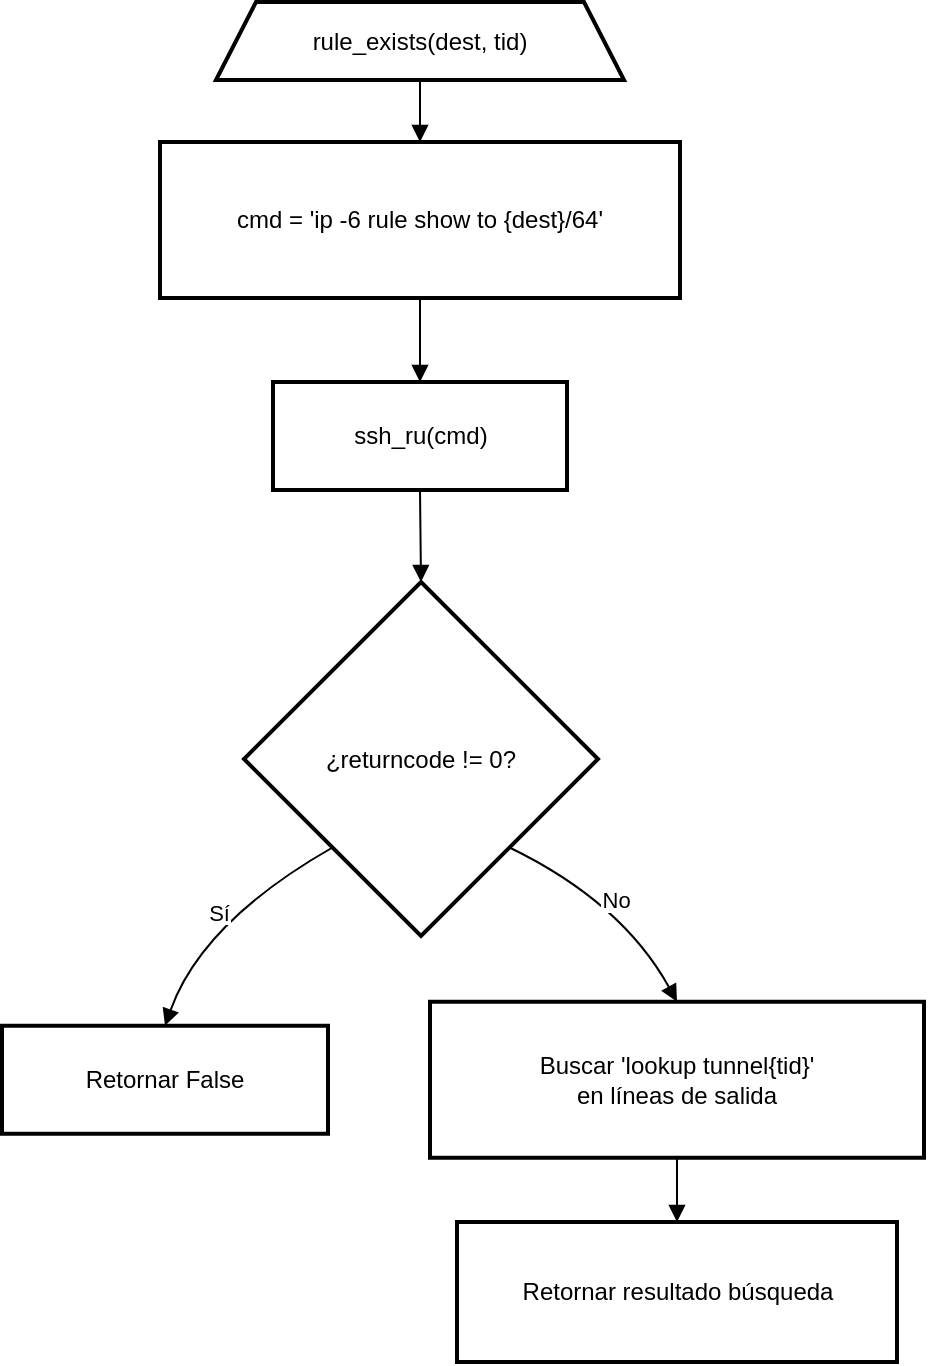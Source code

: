 <mxfile version="27.0.9">
  <diagram name="Página-1" id="U-HVunWLTnur9f-tyaoY">
    <mxGraphModel grid="1" page="1" gridSize="10" guides="1" tooltips="1" connect="1" arrows="1" fold="1" pageScale="1" pageWidth="827" pageHeight="1169" math="0" shadow="0">
      <root>
        <mxCell id="0" />
        <mxCell id="1" parent="0" />
        <mxCell id="OsixGhSiKTi9ODkyEVCV-1" value="rule_exists(dest, tid)" style="shape=trapezoid;perimeter=trapezoidPerimeter;fixedSize=1;strokeWidth=2;whiteSpace=wrap;" vertex="1" parent="1">
          <mxGeometry x="117" y="10" width="204" height="39" as="geometry" />
        </mxCell>
        <mxCell id="OsixGhSiKTi9ODkyEVCV-2" value="cmd = &#39;ip -6 rule show to {dest}/64&#39;" style="whiteSpace=wrap;strokeWidth=2;" vertex="1" parent="1">
          <mxGeometry x="89" y="80" width="260" height="78" as="geometry" />
        </mxCell>
        <mxCell id="OsixGhSiKTi9ODkyEVCV-3" value="ssh_ru(cmd)" style="whiteSpace=wrap;strokeWidth=2;" vertex="1" parent="1">
          <mxGeometry x="145.5" y="200" width="147" height="54" as="geometry" />
        </mxCell>
        <mxCell id="OsixGhSiKTi9ODkyEVCV-4" value="¿returncode != 0?" style="rhombus;strokeWidth=2;whiteSpace=wrap;" vertex="1" parent="1">
          <mxGeometry x="131" y="300" width="177" height="177" as="geometry" />
        </mxCell>
        <mxCell id="OsixGhSiKTi9ODkyEVCV-5" value="Retornar False" style="whiteSpace=wrap;strokeWidth=2;" vertex="1" parent="1">
          <mxGeometry x="10" y="521.88" width="163" height="54" as="geometry" />
        </mxCell>
        <mxCell id="OsixGhSiKTi9ODkyEVCV-6" value="Buscar &#39;lookup tunnel{tid}&#39;&#xa;        en líneas de salida" style="whiteSpace=wrap;strokeWidth=2;" vertex="1" parent="1">
          <mxGeometry x="224" y="509.88" width="247" height="78" as="geometry" />
        </mxCell>
        <mxCell id="OsixGhSiKTi9ODkyEVCV-7" value="Retornar resultado búsqueda" style="whiteSpace=wrap;strokeWidth=2;" vertex="1" parent="1">
          <mxGeometry x="237.5" y="620" width="220" height="70" as="geometry" />
        </mxCell>
        <mxCell id="OsixGhSiKTi9ODkyEVCV-8" value="" style="curved=1;startArrow=none;endArrow=block;exitX=0.5;exitY=1;entryX=0.5;entryY=-0.01;rounded=0;exitDx=0;exitDy=0;" edge="1" parent="1" source="OsixGhSiKTi9ODkyEVCV-1" target="OsixGhSiKTi9ODkyEVCV-2">
          <mxGeometry relative="1" as="geometry">
            <Array as="points" />
          </mxGeometry>
        </mxCell>
        <mxCell id="OsixGhSiKTi9ODkyEVCV-9" value="" style="curved=1;startArrow=none;endArrow=block;exitX=0.5;exitY=0.99;entryX=0.5;entryY=-0.01;rounded=0;" edge="1" parent="1" source="OsixGhSiKTi9ODkyEVCV-2" target="OsixGhSiKTi9ODkyEVCV-3">
          <mxGeometry relative="1" as="geometry">
            <Array as="points" />
          </mxGeometry>
        </mxCell>
        <mxCell id="OsixGhSiKTi9ODkyEVCV-10" value="" style="curved=1;startArrow=none;endArrow=block;exitX=0.5;exitY=0.99;entryX=0.5;entryY=0;rounded=0;" edge="1" parent="1" source="OsixGhSiKTi9ODkyEVCV-3" target="OsixGhSiKTi9ODkyEVCV-4">
          <mxGeometry relative="1" as="geometry">
            <Array as="points" />
          </mxGeometry>
        </mxCell>
        <mxCell id="OsixGhSiKTi9ODkyEVCV-11" value="Sí" style="curved=1;startArrow=none;endArrow=block;exitX=0;exitY=1;entryX=0.5;entryY=0;rounded=0;exitDx=0;exitDy=0;" edge="1" parent="1" source="OsixGhSiKTi9ODkyEVCV-4" target="OsixGhSiKTi9ODkyEVCV-5">
          <mxGeometry relative="1" as="geometry">
            <Array as="points">
              <mxPoint x="110" y="470" />
            </Array>
            <mxPoint x="176.619" y="369.999" as="sourcePoint" />
          </mxGeometry>
        </mxCell>
        <mxCell id="OsixGhSiKTi9ODkyEVCV-12" value="No" style="curved=1;startArrow=none;endArrow=block;exitX=1;exitY=1;entryX=0.5;entryY=0;rounded=0;exitDx=0;exitDy=0;" edge="1" parent="1" source="OsixGhSiKTi9ODkyEVCV-4" target="OsixGhSiKTi9ODkyEVCV-6">
          <mxGeometry relative="1" as="geometry">
            <Array as="points">
              <mxPoint x="320" y="460" />
            </Array>
            <mxPoint x="261.906" y="370.474" as="sourcePoint" />
          </mxGeometry>
        </mxCell>
        <mxCell id="OsixGhSiKTi9ODkyEVCV-13" value="" style="curved=1;startArrow=none;endArrow=block;exitX=0.5;exitY=1;entryX=0.5;entryY=0;rounded=0;" edge="1" parent="1" source="OsixGhSiKTi9ODkyEVCV-6" target="OsixGhSiKTi9ODkyEVCV-7">
          <mxGeometry relative="1" as="geometry">
            <Array as="points" />
          </mxGeometry>
        </mxCell>
      </root>
    </mxGraphModel>
  </diagram>
</mxfile>
